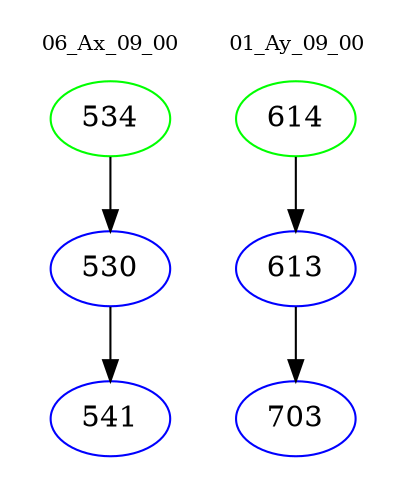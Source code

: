 digraph{
subgraph cluster_0 {
color = white
label = "06_Ax_09_00";
fontsize=10;
T0_534 [label="534", color="green"]
T0_534 -> T0_530 [color="black"]
T0_530 [label="530", color="blue"]
T0_530 -> T0_541 [color="black"]
T0_541 [label="541", color="blue"]
}
subgraph cluster_1 {
color = white
label = "01_Ay_09_00";
fontsize=10;
T1_614 [label="614", color="green"]
T1_614 -> T1_613 [color="black"]
T1_613 [label="613", color="blue"]
T1_613 -> T1_703 [color="black"]
T1_703 [label="703", color="blue"]
}
}

